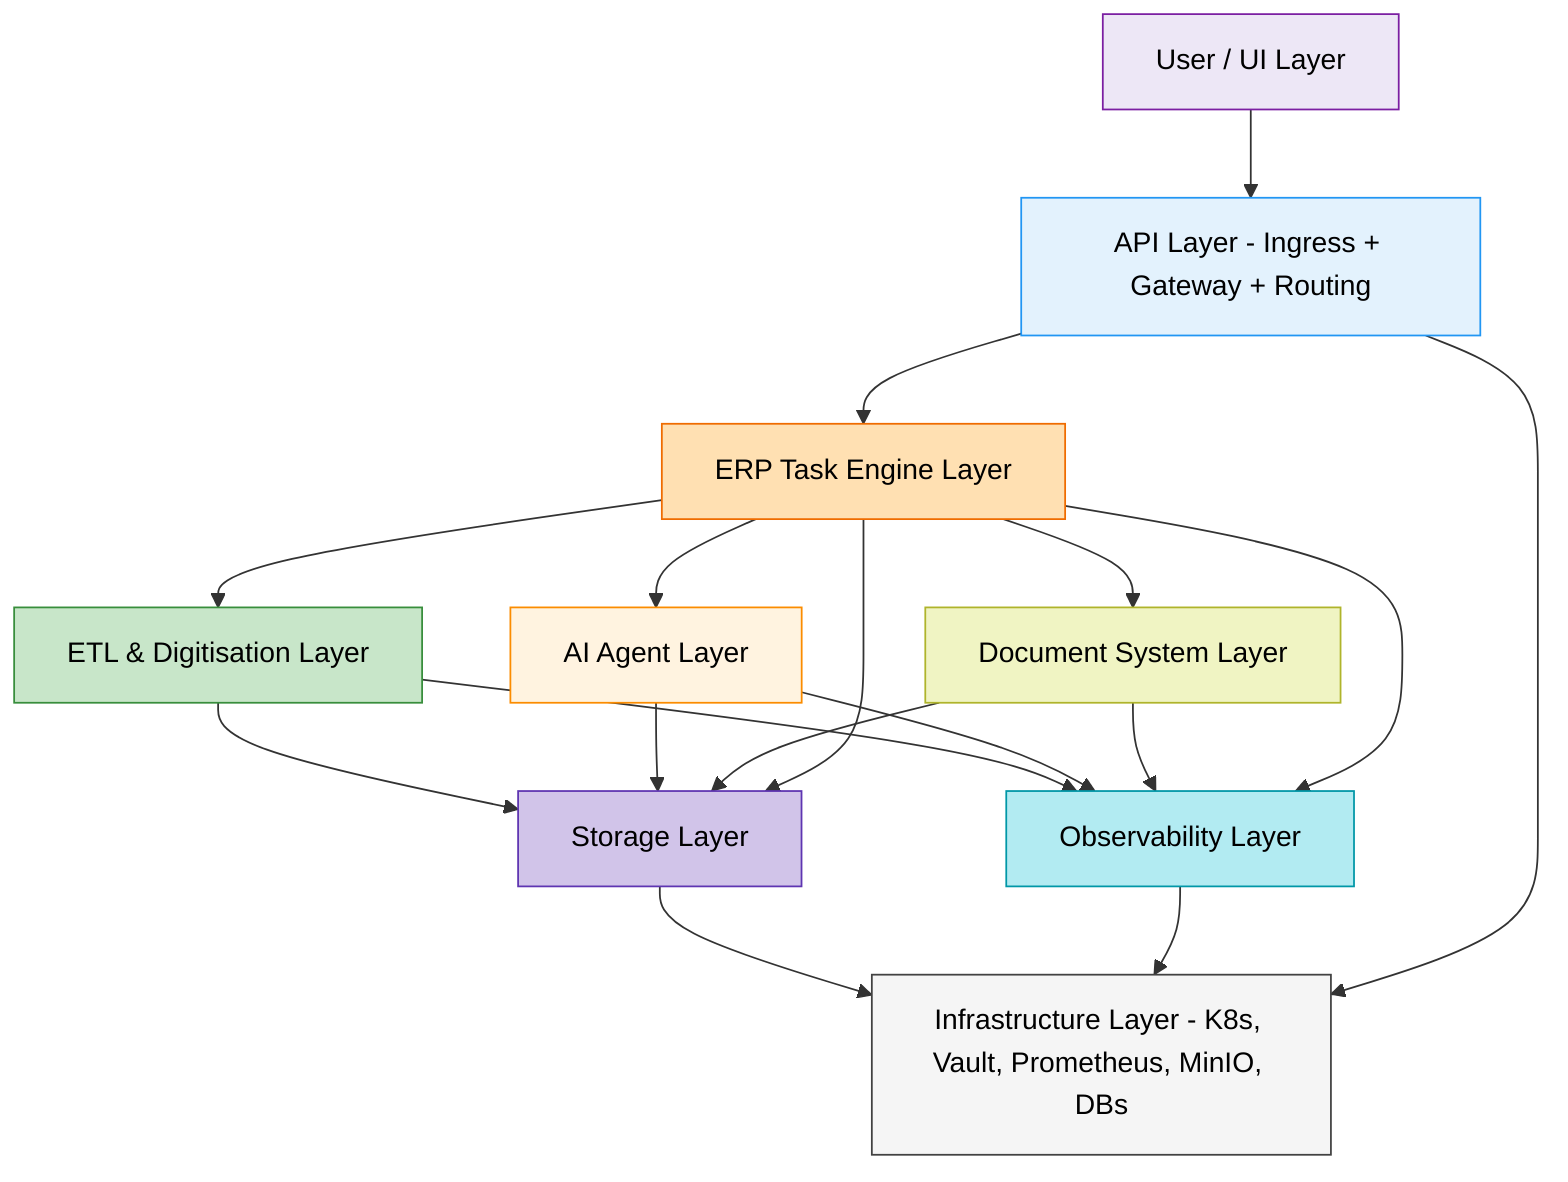 flowchart TB

%% Top layer - user entry
User[User / UI Layer]:::ui --> API[API Layer - Ingress + Gateway + Routing]:::api

%% Core logic controller
API --> ERP[ERP Task Engine Layer]:::erp

%% ERP orchestrates the functional services
ERP --> AI[AI Agent Layer]:::ai
ERP --> ETL[ETL & Digitisation Layer]:::etl
ERP --> DOC[Document System Layer]:::doc

%% Shared lower layers
ETL --> STG[Storage Layer]:::storage
AI --> STG
DOC --> STG
ERP --> STG

ETL --> OBS[Observability Layer]:::obs
AI --> OBS
DOC --> OBS
ERP --> OBS

%% Foundational Infrastructure
STG --> INFRA[Infrastructure Layer - K8s, Vault, Prometheus, MinIO, DBs]:::infra
OBS --> INFRA
API --> INFRA

%% Styling
classDef ui fill:#ede7f6,stroke:#7b1fa2,color:#000
classDef api fill:#e3f2fd,stroke:#2196f3,color:#000
classDef erp fill:#ffe0b2,stroke:#ef6c00,color:#000
classDef ai fill:#fff3e0,stroke:#fb8c00,color:#000
classDef etl fill:#c8e6c9,stroke:#388e3c,color:#000
classDef doc fill:#f0f4c3,stroke:#afb42b,color:#000
classDef storage fill:#d1c4e9,stroke:#5e35b1,color:#000
classDef obs fill:#b2ebf2,stroke:#0097a7,color:#000
classDef infra fill:#f5f5f5,stroke:#424242,color:#000

class User ui
class API api
class ERP erp
class AI ai
class ETL etl
class DOC doc
class STG storage
class OBS obs
class INFRA infra